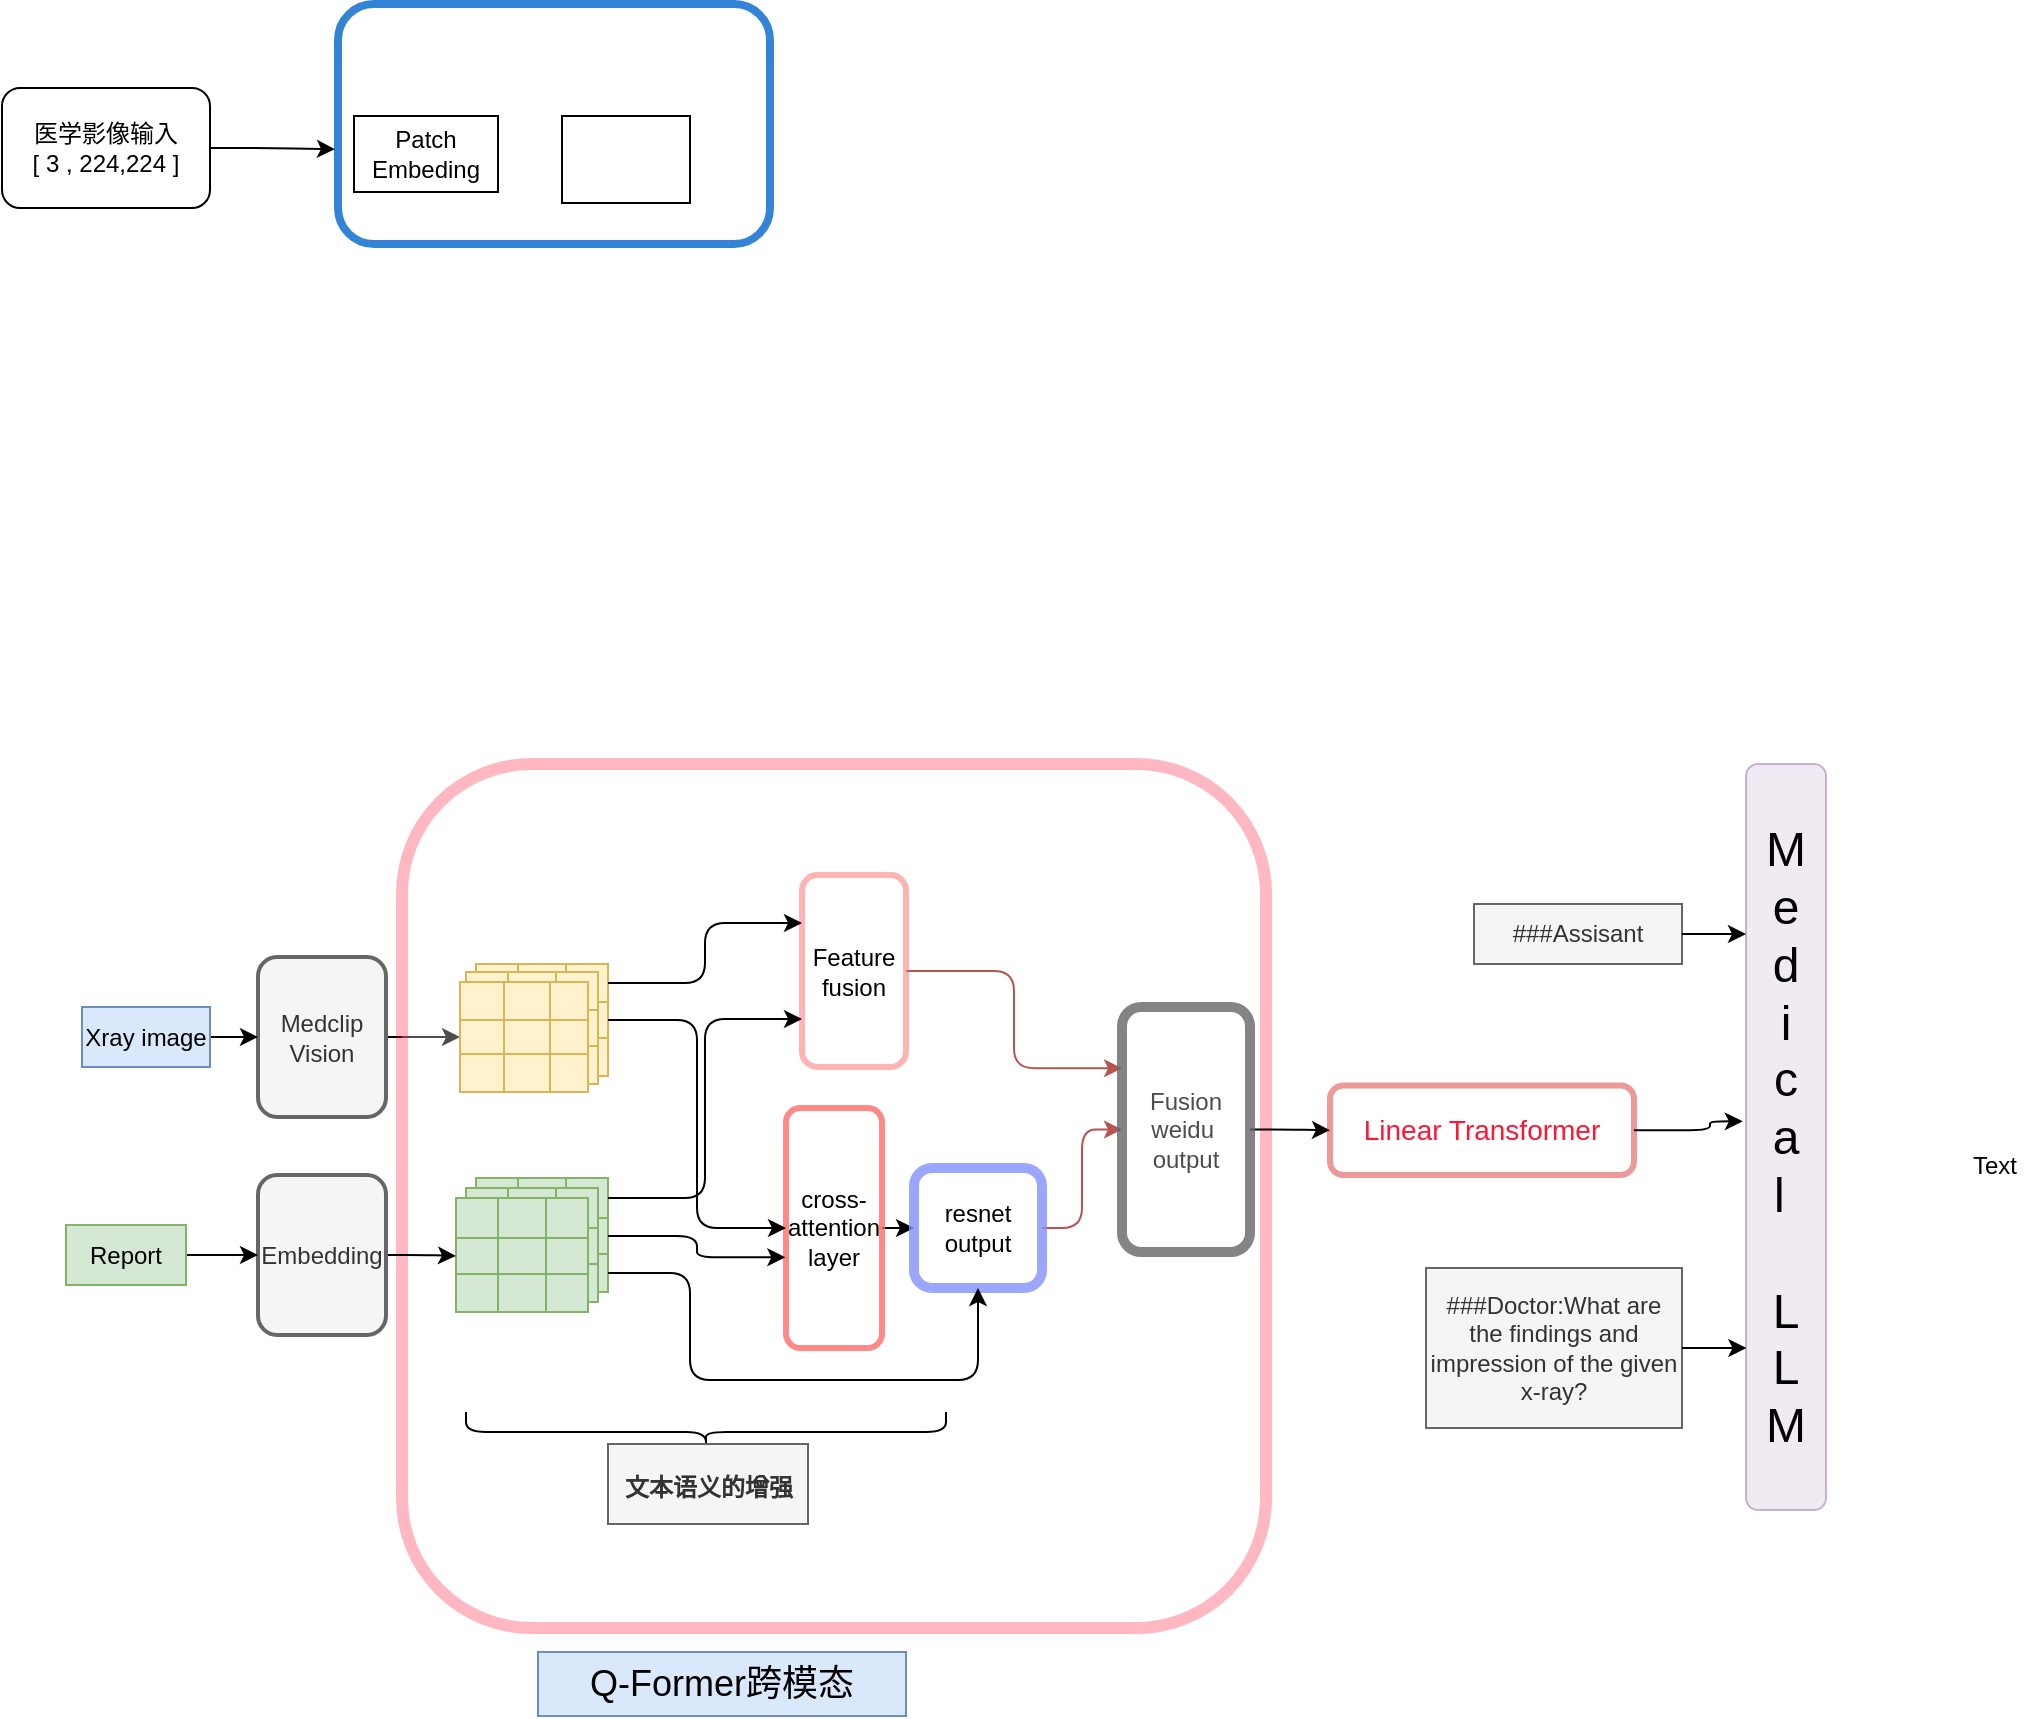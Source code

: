 <mxfile version="26.0.16" pages="2">
  <diagram name="第 1 页" id="Y37LdPhCyo7T8iD-wZ5e">
    <mxGraphModel dx="1097" dy="601" grid="1" gridSize="8" guides="1" tooltips="1" connect="1" arrows="1" fold="1" page="1" pageScale="1" pageWidth="1200" pageHeight="1600" math="0" shadow="0">
      <root>
        <mxCell id="0" />
        <mxCell id="1" parent="0" />
        <mxCell id="bUdsgOPG9_bQYt_S6U7G-9" value="" style="rounded=1;whiteSpace=wrap;html=1;opacity=80;strokeWidth=4;strokeColor=#0066CC;" vertex="1" parent="1">
          <mxGeometry x="168" y="248" width="216" height="120" as="geometry" />
        </mxCell>
        <mxCell id="bUdsgOPG9_bQYt_S6U7G-1" value="Patch Embeding" style="rounded=0;whiteSpace=wrap;html=1;labelBackgroundColor=none;" vertex="1" parent="1">
          <mxGeometry x="176" y="304" width="72" height="38" as="geometry" />
        </mxCell>
        <mxCell id="bUdsgOPG9_bQYt_S6U7G-10" value="医学影像输入&lt;div&gt;[ 3 , 224,224 ]&lt;/div&gt;" style="rounded=1;whiteSpace=wrap;html=1;" vertex="1" parent="1">
          <mxGeometry y="290" width="104" height="60" as="geometry" />
        </mxCell>
        <mxCell id="bUdsgOPG9_bQYt_S6U7G-11" style="edgeStyle=orthogonalEdgeStyle;orthogonalLoop=1;jettySize=auto;html=1;entryX=-0.007;entryY=0.605;entryDx=0;entryDy=0;entryPerimeter=0;" edge="1" parent="1" source="bUdsgOPG9_bQYt_S6U7G-10" target="bUdsgOPG9_bQYt_S6U7G-9">
          <mxGeometry relative="1" as="geometry" />
        </mxCell>
        <mxCell id="Uqj9MseJblNBVu8EgiHg-123" style="edgeStyle=orthogonalEdgeStyle;orthogonalLoop=1;jettySize=auto;html=1;exitX=1;exitY=0.5;exitDx=0;exitDy=0;" edge="1" parent="1" source="mGfkKU6VtConRxVcMwwn-1" target="Uqj9MseJblNBVu8EgiHg-57">
          <mxGeometry relative="1" as="geometry" />
        </mxCell>
        <mxCell id="mGfkKU6VtConRxVcMwwn-1" value="Medclip&lt;div&gt;Vision&lt;/div&gt;" style="rounded=1;whiteSpace=wrap;html=1;strokeWidth=2;fillColor=#f5f5f5;fontColor=#333333;strokeColor=#666666;" vertex="1" parent="1">
          <mxGeometry x="128" y="724.5" width="64" height="80" as="geometry" />
        </mxCell>
        <mxCell id="bUdsgOPG9_bQYt_S6U7G-13" value="" style="rounded=0;whiteSpace=wrap;html=1;" vertex="1" parent="1">
          <mxGeometry x="280" y="304" width="64" height="43.5" as="geometry" />
        </mxCell>
        <mxCell id="Uqj9MseJblNBVu8EgiHg-3" value="" style="edgeStyle=orthogonalEdgeStyle;orthogonalLoop=1;jettySize=auto;html=1;" edge="1" parent="1" source="Uqj9MseJblNBVu8EgiHg-1" target="mGfkKU6VtConRxVcMwwn-1">
          <mxGeometry relative="1" as="geometry" />
        </mxCell>
        <mxCell id="Uqj9MseJblNBVu8EgiHg-1" value="Xray image" style="text;html=1;align=center;verticalAlign=middle;whiteSpace=wrap;rounded=0;strokeWidth=1;fillColor=#dae8fc;strokeColor=#6c8ebf;" vertex="1" parent="1">
          <mxGeometry x="40" y="749.5" width="64" height="30" as="geometry" />
        </mxCell>
        <mxCell id="Uqj9MseJblNBVu8EgiHg-122" value="" style="whiteSpace=wrap;html=1;aspect=fixed;opacity=30;strokeWidth=6;rounded=1;strokeColor=#FF1635;" vertex="1" parent="1">
          <mxGeometry x="200" y="628" width="432" height="432" as="geometry" />
        </mxCell>
        <mxCell id="Uqj9MseJblNBVu8EgiHg-5" value="" style="shape=table;startSize=0;container=1;collapsible=0;childLayout=tableLayout;fontSize=16;fillColor=#fff2cc;strokeColor=#d6b656;movable=1;resizable=1;rotatable=1;deletable=1;editable=1;locked=0;connectable=1;" vertex="1" parent="1">
          <mxGeometry x="237" y="728" width="66" height="56" as="geometry" />
        </mxCell>
        <mxCell id="Uqj9MseJblNBVu8EgiHg-6" value="" style="shape=tableRow;horizontal=0;startSize=0;swimlaneHead=0;swimlaneBody=0;strokeColor=inherit;top=0;left=0;bottom=0;right=0;collapsible=0;dropTarget=0;fillColor=none;points=[[0,0.5],[1,0.5]];portConstraint=eastwest;fontSize=16;" vertex="1" parent="Uqj9MseJblNBVu8EgiHg-5">
          <mxGeometry width="66" height="19" as="geometry" />
        </mxCell>
        <mxCell id="Uqj9MseJblNBVu8EgiHg-7" value="" style="shape=partialRectangle;html=1;whiteSpace=wrap;connectable=0;strokeColor=inherit;overflow=hidden;fillColor=none;top=0;left=0;bottom=0;right=0;pointerEvents=1;fontSize=16;" vertex="1" parent="Uqj9MseJblNBVu8EgiHg-6">
          <mxGeometry width="21" height="19" as="geometry">
            <mxRectangle width="21" height="19" as="alternateBounds" />
          </mxGeometry>
        </mxCell>
        <mxCell id="Uqj9MseJblNBVu8EgiHg-8" value="" style="shape=partialRectangle;html=1;whiteSpace=wrap;connectable=0;strokeColor=inherit;overflow=hidden;fillColor=none;top=0;left=0;bottom=0;right=0;pointerEvents=1;fontSize=16;" vertex="1" parent="Uqj9MseJblNBVu8EgiHg-6">
          <mxGeometry x="21" width="24" height="19" as="geometry">
            <mxRectangle width="24" height="19" as="alternateBounds" />
          </mxGeometry>
        </mxCell>
        <mxCell id="Uqj9MseJblNBVu8EgiHg-9" value="" style="shape=partialRectangle;html=1;whiteSpace=wrap;connectable=0;strokeColor=inherit;overflow=hidden;fillColor=none;top=0;left=0;bottom=0;right=0;pointerEvents=1;fontSize=16;" vertex="1" parent="Uqj9MseJblNBVu8EgiHg-6">
          <mxGeometry x="45" width="21" height="19" as="geometry">
            <mxRectangle width="21" height="19" as="alternateBounds" />
          </mxGeometry>
        </mxCell>
        <mxCell id="Uqj9MseJblNBVu8EgiHg-10" value="" style="shape=tableRow;horizontal=0;startSize=0;swimlaneHead=0;swimlaneBody=0;strokeColor=inherit;top=0;left=0;bottom=0;right=0;collapsible=0;dropTarget=0;fillColor=none;points=[[0,0.5],[1,0.5]];portConstraint=eastwest;fontSize=16;" vertex="1" parent="Uqj9MseJblNBVu8EgiHg-5">
          <mxGeometry y="19" width="66" height="18" as="geometry" />
        </mxCell>
        <mxCell id="Uqj9MseJblNBVu8EgiHg-11" value="" style="shape=partialRectangle;html=1;whiteSpace=wrap;connectable=0;strokeColor=inherit;overflow=hidden;fillColor=none;top=0;left=0;bottom=0;right=0;pointerEvents=1;fontSize=16;" vertex="1" parent="Uqj9MseJblNBVu8EgiHg-10">
          <mxGeometry width="21" height="18" as="geometry">
            <mxRectangle width="21" height="18" as="alternateBounds" />
          </mxGeometry>
        </mxCell>
        <mxCell id="Uqj9MseJblNBVu8EgiHg-12" value="" style="shape=partialRectangle;html=1;whiteSpace=wrap;connectable=0;strokeColor=inherit;overflow=hidden;fillColor=none;top=0;left=0;bottom=0;right=0;pointerEvents=1;fontSize=16;" vertex="1" parent="Uqj9MseJblNBVu8EgiHg-10">
          <mxGeometry x="21" width="24" height="18" as="geometry">
            <mxRectangle width="24" height="18" as="alternateBounds" />
          </mxGeometry>
        </mxCell>
        <mxCell id="Uqj9MseJblNBVu8EgiHg-13" value="" style="shape=partialRectangle;html=1;whiteSpace=wrap;connectable=0;strokeColor=inherit;overflow=hidden;fillColor=none;top=0;left=0;bottom=0;right=0;pointerEvents=1;fontSize=16;" vertex="1" parent="Uqj9MseJblNBVu8EgiHg-10">
          <mxGeometry x="45" width="21" height="18" as="geometry">
            <mxRectangle width="21" height="18" as="alternateBounds" />
          </mxGeometry>
        </mxCell>
        <mxCell id="Uqj9MseJblNBVu8EgiHg-14" value="" style="shape=tableRow;horizontal=0;startSize=0;swimlaneHead=0;swimlaneBody=0;strokeColor=inherit;top=0;left=0;bottom=0;right=0;collapsible=0;dropTarget=0;fillColor=none;points=[[0,0.5],[1,0.5]];portConstraint=eastwest;fontSize=16;" vertex="1" parent="Uqj9MseJblNBVu8EgiHg-5">
          <mxGeometry y="37" width="66" height="19" as="geometry" />
        </mxCell>
        <mxCell id="Uqj9MseJblNBVu8EgiHg-15" value="" style="shape=partialRectangle;html=1;whiteSpace=wrap;connectable=0;strokeColor=inherit;overflow=hidden;fillColor=none;top=0;left=0;bottom=0;right=0;pointerEvents=1;fontSize=16;" vertex="1" parent="Uqj9MseJblNBVu8EgiHg-14">
          <mxGeometry width="21" height="19" as="geometry">
            <mxRectangle width="21" height="19" as="alternateBounds" />
          </mxGeometry>
        </mxCell>
        <mxCell id="Uqj9MseJblNBVu8EgiHg-16" value="" style="shape=partialRectangle;html=1;whiteSpace=wrap;connectable=0;strokeColor=inherit;overflow=hidden;fillColor=none;top=0;left=0;bottom=0;right=0;pointerEvents=1;fontSize=16;" vertex="1" parent="Uqj9MseJblNBVu8EgiHg-14">
          <mxGeometry x="21" width="24" height="19" as="geometry">
            <mxRectangle width="24" height="19" as="alternateBounds" />
          </mxGeometry>
        </mxCell>
        <mxCell id="Uqj9MseJblNBVu8EgiHg-17" value="" style="shape=partialRectangle;html=1;whiteSpace=wrap;connectable=0;strokeColor=inherit;overflow=hidden;fillColor=none;top=0;left=0;bottom=0;right=0;pointerEvents=1;fontSize=16;" vertex="1" parent="Uqj9MseJblNBVu8EgiHg-14">
          <mxGeometry x="45" width="21" height="19" as="geometry">
            <mxRectangle width="21" height="19" as="alternateBounds" />
          </mxGeometry>
        </mxCell>
        <mxCell id="Uqj9MseJblNBVu8EgiHg-44" value="" style="shape=table;startSize=0;container=1;collapsible=0;childLayout=tableLayout;fontSize=16;fillColor=#fff2cc;strokeColor=#d6b656;movable=0;resizable=0;rotatable=0;deletable=0;editable=0;locked=1;connectable=0;" vertex="1" parent="1">
          <mxGeometry x="232" y="732" width="66" height="56" as="geometry" />
        </mxCell>
        <mxCell id="Uqj9MseJblNBVu8EgiHg-45" value="" style="shape=tableRow;horizontal=0;startSize=0;swimlaneHead=0;swimlaneBody=0;strokeColor=inherit;top=0;left=0;bottom=0;right=0;collapsible=0;dropTarget=0;fillColor=none;points=[[0,0.5],[1,0.5]];portConstraint=eastwest;fontSize=16;" vertex="1" parent="Uqj9MseJblNBVu8EgiHg-44">
          <mxGeometry width="66" height="19" as="geometry" />
        </mxCell>
        <mxCell id="Uqj9MseJblNBVu8EgiHg-46" value="" style="shape=partialRectangle;html=1;whiteSpace=wrap;connectable=0;strokeColor=inherit;overflow=hidden;fillColor=none;top=0;left=0;bottom=0;right=0;pointerEvents=1;fontSize=16;" vertex="1" parent="Uqj9MseJblNBVu8EgiHg-45">
          <mxGeometry width="21" height="19" as="geometry">
            <mxRectangle width="21" height="19" as="alternateBounds" />
          </mxGeometry>
        </mxCell>
        <mxCell id="Uqj9MseJblNBVu8EgiHg-47" value="" style="shape=partialRectangle;html=1;whiteSpace=wrap;connectable=0;strokeColor=inherit;overflow=hidden;fillColor=none;top=0;left=0;bottom=0;right=0;pointerEvents=1;fontSize=16;" vertex="1" parent="Uqj9MseJblNBVu8EgiHg-45">
          <mxGeometry x="21" width="24" height="19" as="geometry">
            <mxRectangle width="24" height="19" as="alternateBounds" />
          </mxGeometry>
        </mxCell>
        <mxCell id="Uqj9MseJblNBVu8EgiHg-48" value="" style="shape=partialRectangle;html=1;whiteSpace=wrap;connectable=0;strokeColor=inherit;overflow=hidden;fillColor=none;top=0;left=0;bottom=0;right=0;pointerEvents=1;fontSize=16;" vertex="1" parent="Uqj9MseJblNBVu8EgiHg-45">
          <mxGeometry x="45" width="21" height="19" as="geometry">
            <mxRectangle width="21" height="19" as="alternateBounds" />
          </mxGeometry>
        </mxCell>
        <mxCell id="Uqj9MseJblNBVu8EgiHg-49" value="" style="shape=tableRow;horizontal=0;startSize=0;swimlaneHead=0;swimlaneBody=0;strokeColor=inherit;top=0;left=0;bottom=0;right=0;collapsible=0;dropTarget=0;fillColor=none;points=[[0,0.5],[1,0.5]];portConstraint=eastwest;fontSize=16;" vertex="1" parent="Uqj9MseJblNBVu8EgiHg-44">
          <mxGeometry y="19" width="66" height="18" as="geometry" />
        </mxCell>
        <mxCell id="Uqj9MseJblNBVu8EgiHg-50" value="" style="shape=partialRectangle;html=1;whiteSpace=wrap;connectable=0;strokeColor=inherit;overflow=hidden;fillColor=none;top=0;left=0;bottom=0;right=0;pointerEvents=1;fontSize=16;" vertex="1" parent="Uqj9MseJblNBVu8EgiHg-49">
          <mxGeometry width="21" height="18" as="geometry">
            <mxRectangle width="21" height="18" as="alternateBounds" />
          </mxGeometry>
        </mxCell>
        <mxCell id="Uqj9MseJblNBVu8EgiHg-51" value="" style="shape=partialRectangle;html=1;whiteSpace=wrap;connectable=0;strokeColor=inherit;overflow=hidden;fillColor=none;top=0;left=0;bottom=0;right=0;pointerEvents=1;fontSize=16;" vertex="1" parent="Uqj9MseJblNBVu8EgiHg-49">
          <mxGeometry x="21" width="24" height="18" as="geometry">
            <mxRectangle width="24" height="18" as="alternateBounds" />
          </mxGeometry>
        </mxCell>
        <mxCell id="Uqj9MseJblNBVu8EgiHg-52" value="" style="shape=partialRectangle;html=1;whiteSpace=wrap;connectable=0;strokeColor=inherit;overflow=hidden;fillColor=none;top=0;left=0;bottom=0;right=0;pointerEvents=1;fontSize=16;" vertex="1" parent="Uqj9MseJblNBVu8EgiHg-49">
          <mxGeometry x="45" width="21" height="18" as="geometry">
            <mxRectangle width="21" height="18" as="alternateBounds" />
          </mxGeometry>
        </mxCell>
        <mxCell id="Uqj9MseJblNBVu8EgiHg-53" value="" style="shape=tableRow;horizontal=0;startSize=0;swimlaneHead=0;swimlaneBody=0;strokeColor=inherit;top=0;left=0;bottom=0;right=0;collapsible=0;dropTarget=0;fillColor=none;points=[[0,0.5],[1,0.5]];portConstraint=eastwest;fontSize=16;" vertex="1" parent="Uqj9MseJblNBVu8EgiHg-44">
          <mxGeometry y="37" width="66" height="19" as="geometry" />
        </mxCell>
        <mxCell id="Uqj9MseJblNBVu8EgiHg-54" value="" style="shape=partialRectangle;html=1;whiteSpace=wrap;connectable=0;strokeColor=inherit;overflow=hidden;fillColor=none;top=0;left=0;bottom=0;right=0;pointerEvents=1;fontSize=16;" vertex="1" parent="Uqj9MseJblNBVu8EgiHg-53">
          <mxGeometry width="21" height="19" as="geometry">
            <mxRectangle width="21" height="19" as="alternateBounds" />
          </mxGeometry>
        </mxCell>
        <mxCell id="Uqj9MseJblNBVu8EgiHg-55" value="" style="shape=partialRectangle;html=1;whiteSpace=wrap;connectable=0;strokeColor=inherit;overflow=hidden;fillColor=none;top=0;left=0;bottom=0;right=0;pointerEvents=1;fontSize=16;" vertex="1" parent="Uqj9MseJblNBVu8EgiHg-53">
          <mxGeometry x="21" width="24" height="19" as="geometry">
            <mxRectangle width="24" height="19" as="alternateBounds" />
          </mxGeometry>
        </mxCell>
        <mxCell id="Uqj9MseJblNBVu8EgiHg-56" value="" style="shape=partialRectangle;html=1;whiteSpace=wrap;connectable=0;strokeColor=inherit;overflow=hidden;fillColor=none;top=0;left=0;bottom=0;right=0;pointerEvents=1;fontSize=16;" vertex="1" parent="Uqj9MseJblNBVu8EgiHg-53">
          <mxGeometry x="45" width="21" height="19" as="geometry">
            <mxRectangle width="21" height="19" as="alternateBounds" />
          </mxGeometry>
        </mxCell>
        <mxCell id="Uqj9MseJblNBVu8EgiHg-83" value="" style="shape=table;startSize=0;container=1;collapsible=0;childLayout=tableLayout;fontSize=16;fillColor=#d5e8d4;strokeColor=#82b366;movable=1;resizable=1;rotatable=1;deletable=1;editable=1;locked=0;connectable=1;" vertex="1" parent="1">
          <mxGeometry x="237" y="835" width="66" height="57" as="geometry" />
        </mxCell>
        <mxCell id="Uqj9MseJblNBVu8EgiHg-84" value="" style="shape=tableRow;horizontal=0;startSize=0;swimlaneHead=0;swimlaneBody=0;strokeColor=inherit;top=0;left=0;bottom=0;right=0;collapsible=0;dropTarget=0;fillColor=none;points=[[0,0.5],[1,0.5]];portConstraint=eastwest;fontSize=16;" vertex="1" parent="Uqj9MseJblNBVu8EgiHg-83">
          <mxGeometry width="66" height="20" as="geometry" />
        </mxCell>
        <mxCell id="Uqj9MseJblNBVu8EgiHg-85" value="" style="shape=partialRectangle;html=1;whiteSpace=wrap;connectable=0;strokeColor=inherit;overflow=hidden;fillColor=none;top=0;left=0;bottom=0;right=0;pointerEvents=1;fontSize=16;" vertex="1" parent="Uqj9MseJblNBVu8EgiHg-84">
          <mxGeometry width="21" height="20" as="geometry">
            <mxRectangle width="21" height="20" as="alternateBounds" />
          </mxGeometry>
        </mxCell>
        <mxCell id="Uqj9MseJblNBVu8EgiHg-86" value="" style="shape=partialRectangle;html=1;whiteSpace=wrap;connectable=0;strokeColor=inherit;overflow=hidden;fillColor=none;top=0;left=0;bottom=0;right=0;pointerEvents=1;fontSize=16;" vertex="1" parent="Uqj9MseJblNBVu8EgiHg-84">
          <mxGeometry x="21" width="24" height="20" as="geometry">
            <mxRectangle width="24" height="20" as="alternateBounds" />
          </mxGeometry>
        </mxCell>
        <mxCell id="Uqj9MseJblNBVu8EgiHg-87" value="" style="shape=partialRectangle;html=1;whiteSpace=wrap;connectable=0;strokeColor=inherit;overflow=hidden;fillColor=none;top=0;left=0;bottom=0;right=0;pointerEvents=1;fontSize=16;" vertex="1" parent="Uqj9MseJblNBVu8EgiHg-84">
          <mxGeometry x="45" width="21" height="20" as="geometry">
            <mxRectangle width="21" height="20" as="alternateBounds" />
          </mxGeometry>
        </mxCell>
        <mxCell id="Uqj9MseJblNBVu8EgiHg-88" value="" style="shape=tableRow;horizontal=0;startSize=0;swimlaneHead=0;swimlaneBody=0;strokeColor=inherit;top=0;left=0;bottom=0;right=0;collapsible=0;dropTarget=0;fillColor=none;points=[[0,0.5],[1,0.5]];portConstraint=eastwest;fontSize=16;" vertex="1" parent="Uqj9MseJblNBVu8EgiHg-83">
          <mxGeometry y="20" width="66" height="18" as="geometry" />
        </mxCell>
        <mxCell id="Uqj9MseJblNBVu8EgiHg-89" value="" style="shape=partialRectangle;html=1;whiteSpace=wrap;connectable=0;strokeColor=inherit;overflow=hidden;fillColor=none;top=0;left=0;bottom=0;right=0;pointerEvents=1;fontSize=16;" vertex="1" parent="Uqj9MseJblNBVu8EgiHg-88">
          <mxGeometry width="21" height="18" as="geometry">
            <mxRectangle width="21" height="18" as="alternateBounds" />
          </mxGeometry>
        </mxCell>
        <mxCell id="Uqj9MseJblNBVu8EgiHg-90" value="" style="shape=partialRectangle;html=1;whiteSpace=wrap;connectable=0;strokeColor=inherit;overflow=hidden;fillColor=none;top=0;left=0;bottom=0;right=0;pointerEvents=1;fontSize=16;" vertex="1" parent="Uqj9MseJblNBVu8EgiHg-88">
          <mxGeometry x="21" width="24" height="18" as="geometry">
            <mxRectangle width="24" height="18" as="alternateBounds" />
          </mxGeometry>
        </mxCell>
        <mxCell id="Uqj9MseJblNBVu8EgiHg-91" value="" style="shape=partialRectangle;html=1;whiteSpace=wrap;connectable=0;strokeColor=inherit;overflow=hidden;fillColor=none;top=0;left=0;bottom=0;right=0;pointerEvents=1;fontSize=16;" vertex="1" parent="Uqj9MseJblNBVu8EgiHg-88">
          <mxGeometry x="45" width="21" height="18" as="geometry">
            <mxRectangle width="21" height="18" as="alternateBounds" />
          </mxGeometry>
        </mxCell>
        <mxCell id="Uqj9MseJblNBVu8EgiHg-92" value="" style="shape=tableRow;horizontal=0;startSize=0;swimlaneHead=0;swimlaneBody=0;strokeColor=inherit;top=0;left=0;bottom=0;right=0;collapsible=0;dropTarget=0;fillColor=none;points=[[0,0.5],[1,0.5]];portConstraint=eastwest;fontSize=16;" vertex="1" parent="Uqj9MseJblNBVu8EgiHg-83">
          <mxGeometry y="38" width="66" height="19" as="geometry" />
        </mxCell>
        <mxCell id="Uqj9MseJblNBVu8EgiHg-93" value="" style="shape=partialRectangle;html=1;whiteSpace=wrap;connectable=0;strokeColor=inherit;overflow=hidden;fillColor=none;top=0;left=0;bottom=0;right=0;pointerEvents=1;fontSize=16;" vertex="1" parent="Uqj9MseJblNBVu8EgiHg-92">
          <mxGeometry width="21" height="19" as="geometry">
            <mxRectangle width="21" height="19" as="alternateBounds" />
          </mxGeometry>
        </mxCell>
        <mxCell id="Uqj9MseJblNBVu8EgiHg-94" value="" style="shape=partialRectangle;html=1;whiteSpace=wrap;connectable=0;strokeColor=inherit;overflow=hidden;fillColor=none;top=0;left=0;bottom=0;right=0;pointerEvents=1;fontSize=16;" vertex="1" parent="Uqj9MseJblNBVu8EgiHg-92">
          <mxGeometry x="21" width="24" height="19" as="geometry">
            <mxRectangle width="24" height="19" as="alternateBounds" />
          </mxGeometry>
        </mxCell>
        <mxCell id="Uqj9MseJblNBVu8EgiHg-95" value="" style="shape=partialRectangle;html=1;whiteSpace=wrap;connectable=0;strokeColor=inherit;overflow=hidden;fillColor=none;top=0;left=0;bottom=0;right=0;pointerEvents=1;fontSize=16;" vertex="1" parent="Uqj9MseJblNBVu8EgiHg-92">
          <mxGeometry x="45" width="21" height="19" as="geometry">
            <mxRectangle width="21" height="19" as="alternateBounds" />
          </mxGeometry>
        </mxCell>
        <mxCell id="Uqj9MseJblNBVu8EgiHg-57" value="" style="shape=table;startSize=0;container=1;collapsible=0;childLayout=tableLayout;fontSize=16;fillColor=#fff2cc;strokeColor=#d6b656;" vertex="1" parent="1">
          <mxGeometry x="229" y="737" width="64" height="55" as="geometry" />
        </mxCell>
        <mxCell id="Uqj9MseJblNBVu8EgiHg-58" value="" style="shape=tableRow;horizontal=0;startSize=0;swimlaneHead=0;swimlaneBody=0;strokeColor=inherit;top=0;left=0;bottom=0;right=0;collapsible=0;dropTarget=0;fillColor=none;points=[[0,0.5],[1,0.5]];portConstraint=eastwest;fontSize=16;" vertex="1" parent="Uqj9MseJblNBVu8EgiHg-57">
          <mxGeometry width="64" height="19" as="geometry" />
        </mxCell>
        <mxCell id="Uqj9MseJblNBVu8EgiHg-59" value="" style="shape=partialRectangle;html=1;whiteSpace=wrap;connectable=0;strokeColor=inherit;overflow=hidden;fillColor=none;top=0;left=0;bottom=0;right=0;pointerEvents=1;fontSize=16;" vertex="1" parent="Uqj9MseJblNBVu8EgiHg-58">
          <mxGeometry width="22" height="19" as="geometry">
            <mxRectangle width="22" height="19" as="alternateBounds" />
          </mxGeometry>
        </mxCell>
        <mxCell id="Uqj9MseJblNBVu8EgiHg-60" value="" style="shape=partialRectangle;html=1;whiteSpace=wrap;connectable=0;strokeColor=inherit;overflow=hidden;fillColor=none;top=0;left=0;bottom=0;right=0;pointerEvents=1;fontSize=16;" vertex="1" parent="Uqj9MseJblNBVu8EgiHg-58">
          <mxGeometry x="22" width="23" height="19" as="geometry">
            <mxRectangle width="23" height="19" as="alternateBounds" />
          </mxGeometry>
        </mxCell>
        <mxCell id="Uqj9MseJblNBVu8EgiHg-61" value="" style="shape=partialRectangle;html=1;whiteSpace=wrap;connectable=0;strokeColor=inherit;overflow=hidden;fillColor=none;top=0;left=0;bottom=0;right=0;pointerEvents=1;fontSize=16;" vertex="1" parent="Uqj9MseJblNBVu8EgiHg-58">
          <mxGeometry x="45" width="19" height="19" as="geometry">
            <mxRectangle width="19" height="19" as="alternateBounds" />
          </mxGeometry>
        </mxCell>
        <mxCell id="Uqj9MseJblNBVu8EgiHg-62" value="" style="shape=tableRow;horizontal=0;startSize=0;swimlaneHead=0;swimlaneBody=0;strokeColor=inherit;top=0;left=0;bottom=0;right=0;collapsible=0;dropTarget=0;fillColor=none;points=[[0,0.5],[1,0.5]];portConstraint=eastwest;fontSize=16;" vertex="1" parent="Uqj9MseJblNBVu8EgiHg-57">
          <mxGeometry y="19" width="64" height="17" as="geometry" />
        </mxCell>
        <mxCell id="Uqj9MseJblNBVu8EgiHg-63" value="" style="shape=partialRectangle;html=1;whiteSpace=wrap;connectable=0;strokeColor=inherit;overflow=hidden;fillColor=none;top=0;left=0;bottom=0;right=0;pointerEvents=1;fontSize=16;" vertex="1" parent="Uqj9MseJblNBVu8EgiHg-62">
          <mxGeometry width="22" height="17" as="geometry">
            <mxRectangle width="22" height="17" as="alternateBounds" />
          </mxGeometry>
        </mxCell>
        <mxCell id="Uqj9MseJblNBVu8EgiHg-64" value="" style="shape=partialRectangle;html=1;whiteSpace=wrap;connectable=0;strokeColor=inherit;overflow=hidden;fillColor=none;top=0;left=0;bottom=0;right=0;pointerEvents=1;fontSize=16;" vertex="1" parent="Uqj9MseJblNBVu8EgiHg-62">
          <mxGeometry x="22" width="23" height="17" as="geometry">
            <mxRectangle width="23" height="17" as="alternateBounds" />
          </mxGeometry>
        </mxCell>
        <mxCell id="Uqj9MseJblNBVu8EgiHg-65" value="" style="shape=partialRectangle;html=1;whiteSpace=wrap;connectable=0;strokeColor=inherit;overflow=hidden;fillColor=none;top=0;left=0;bottom=0;right=0;pointerEvents=1;fontSize=16;" vertex="1" parent="Uqj9MseJblNBVu8EgiHg-62">
          <mxGeometry x="45" width="19" height="17" as="geometry">
            <mxRectangle width="19" height="17" as="alternateBounds" />
          </mxGeometry>
        </mxCell>
        <mxCell id="Uqj9MseJblNBVu8EgiHg-66" value="" style="shape=tableRow;horizontal=0;startSize=0;swimlaneHead=0;swimlaneBody=0;strokeColor=inherit;top=0;left=0;bottom=0;right=0;collapsible=0;dropTarget=0;fillColor=none;points=[[0,0.5],[1,0.5]];portConstraint=eastwest;fontSize=16;" vertex="1" parent="Uqj9MseJblNBVu8EgiHg-57">
          <mxGeometry y="36" width="64" height="19" as="geometry" />
        </mxCell>
        <mxCell id="Uqj9MseJblNBVu8EgiHg-67" value="" style="shape=partialRectangle;html=1;whiteSpace=wrap;connectable=0;strokeColor=inherit;overflow=hidden;fillColor=none;top=0;left=0;bottom=0;right=0;pointerEvents=1;fontSize=16;" vertex="1" parent="Uqj9MseJblNBVu8EgiHg-66">
          <mxGeometry width="22" height="19" as="geometry">
            <mxRectangle width="22" height="19" as="alternateBounds" />
          </mxGeometry>
        </mxCell>
        <mxCell id="Uqj9MseJblNBVu8EgiHg-68" value="" style="shape=partialRectangle;html=1;whiteSpace=wrap;connectable=0;strokeColor=inherit;overflow=hidden;fillColor=none;top=0;left=0;bottom=0;right=0;pointerEvents=1;fontSize=16;" vertex="1" parent="Uqj9MseJblNBVu8EgiHg-66">
          <mxGeometry x="22" width="23" height="19" as="geometry">
            <mxRectangle width="23" height="19" as="alternateBounds" />
          </mxGeometry>
        </mxCell>
        <mxCell id="Uqj9MseJblNBVu8EgiHg-69" value="" style="shape=partialRectangle;html=1;whiteSpace=wrap;connectable=0;strokeColor=inherit;overflow=hidden;fillColor=none;top=0;left=0;bottom=0;right=0;pointerEvents=1;fontSize=16;" vertex="1" parent="Uqj9MseJblNBVu8EgiHg-66">
          <mxGeometry x="45" width="19" height="19" as="geometry">
            <mxRectangle width="19" height="19" as="alternateBounds" />
          </mxGeometry>
        </mxCell>
        <mxCell id="Uqj9MseJblNBVu8EgiHg-109" value="" style="shape=table;startSize=0;container=1;collapsible=0;childLayout=tableLayout;fontSize=16;fillColor=#d5e8d4;strokeColor=#82b366;movable=0;resizable=0;rotatable=0;deletable=0;editable=0;locked=1;connectable=0;" vertex="1" parent="1">
          <mxGeometry x="232" y="840" width="66" height="57" as="geometry" />
        </mxCell>
        <mxCell id="Uqj9MseJblNBVu8EgiHg-110" value="" style="shape=tableRow;horizontal=0;startSize=0;swimlaneHead=0;swimlaneBody=0;strokeColor=inherit;top=0;left=0;bottom=0;right=0;collapsible=0;dropTarget=0;fillColor=none;points=[[0,0.5],[1,0.5]];portConstraint=eastwest;fontSize=16;" vertex="1" parent="Uqj9MseJblNBVu8EgiHg-109">
          <mxGeometry width="66" height="20" as="geometry" />
        </mxCell>
        <mxCell id="Uqj9MseJblNBVu8EgiHg-111" value="" style="shape=partialRectangle;html=1;whiteSpace=wrap;connectable=0;strokeColor=inherit;overflow=hidden;fillColor=none;top=0;left=0;bottom=0;right=0;pointerEvents=1;fontSize=16;" vertex="1" parent="Uqj9MseJblNBVu8EgiHg-110">
          <mxGeometry width="21" height="20" as="geometry">
            <mxRectangle width="21" height="20" as="alternateBounds" />
          </mxGeometry>
        </mxCell>
        <mxCell id="Uqj9MseJblNBVu8EgiHg-112" value="" style="shape=partialRectangle;html=1;whiteSpace=wrap;connectable=0;strokeColor=inherit;overflow=hidden;fillColor=none;top=0;left=0;bottom=0;right=0;pointerEvents=1;fontSize=16;" vertex="1" parent="Uqj9MseJblNBVu8EgiHg-110">
          <mxGeometry x="21" width="24" height="20" as="geometry">
            <mxRectangle width="24" height="20" as="alternateBounds" />
          </mxGeometry>
        </mxCell>
        <mxCell id="Uqj9MseJblNBVu8EgiHg-113" value="" style="shape=partialRectangle;html=1;whiteSpace=wrap;connectable=0;strokeColor=inherit;overflow=hidden;fillColor=none;top=0;left=0;bottom=0;right=0;pointerEvents=1;fontSize=16;" vertex="1" parent="Uqj9MseJblNBVu8EgiHg-110">
          <mxGeometry x="45" width="21" height="20" as="geometry">
            <mxRectangle width="21" height="20" as="alternateBounds" />
          </mxGeometry>
        </mxCell>
        <mxCell id="Uqj9MseJblNBVu8EgiHg-114" value="" style="shape=tableRow;horizontal=0;startSize=0;swimlaneHead=0;swimlaneBody=0;strokeColor=inherit;top=0;left=0;bottom=0;right=0;collapsible=0;dropTarget=0;fillColor=none;points=[[0,0.5],[1,0.5]];portConstraint=eastwest;fontSize=16;" vertex="1" parent="Uqj9MseJblNBVu8EgiHg-109">
          <mxGeometry y="20" width="66" height="18" as="geometry" />
        </mxCell>
        <mxCell id="Uqj9MseJblNBVu8EgiHg-115" value="" style="shape=partialRectangle;html=1;whiteSpace=wrap;connectable=0;strokeColor=inherit;overflow=hidden;fillColor=none;top=0;left=0;bottom=0;right=0;pointerEvents=1;fontSize=16;" vertex="1" parent="Uqj9MseJblNBVu8EgiHg-114">
          <mxGeometry width="21" height="18" as="geometry">
            <mxRectangle width="21" height="18" as="alternateBounds" />
          </mxGeometry>
        </mxCell>
        <mxCell id="Uqj9MseJblNBVu8EgiHg-116" value="" style="shape=partialRectangle;html=1;whiteSpace=wrap;connectable=0;strokeColor=inherit;overflow=hidden;fillColor=none;top=0;left=0;bottom=0;right=0;pointerEvents=1;fontSize=16;" vertex="1" parent="Uqj9MseJblNBVu8EgiHg-114">
          <mxGeometry x="21" width="24" height="18" as="geometry">
            <mxRectangle width="24" height="18" as="alternateBounds" />
          </mxGeometry>
        </mxCell>
        <mxCell id="Uqj9MseJblNBVu8EgiHg-117" value="" style="shape=partialRectangle;html=1;whiteSpace=wrap;connectable=0;strokeColor=inherit;overflow=hidden;fillColor=none;top=0;left=0;bottom=0;right=0;pointerEvents=1;fontSize=16;" vertex="1" parent="Uqj9MseJblNBVu8EgiHg-114">
          <mxGeometry x="45" width="21" height="18" as="geometry">
            <mxRectangle width="21" height="18" as="alternateBounds" />
          </mxGeometry>
        </mxCell>
        <mxCell id="Uqj9MseJblNBVu8EgiHg-118" value="" style="shape=tableRow;horizontal=0;startSize=0;swimlaneHead=0;swimlaneBody=0;strokeColor=inherit;top=0;left=0;bottom=0;right=0;collapsible=0;dropTarget=0;fillColor=none;points=[[0,0.5],[1,0.5]];portConstraint=eastwest;fontSize=16;" vertex="1" parent="Uqj9MseJblNBVu8EgiHg-109">
          <mxGeometry y="38" width="66" height="19" as="geometry" />
        </mxCell>
        <mxCell id="Uqj9MseJblNBVu8EgiHg-119" value="" style="shape=partialRectangle;html=1;whiteSpace=wrap;connectable=0;strokeColor=inherit;overflow=hidden;fillColor=none;top=0;left=0;bottom=0;right=0;pointerEvents=1;fontSize=16;" vertex="1" parent="Uqj9MseJblNBVu8EgiHg-118">
          <mxGeometry width="21" height="19" as="geometry">
            <mxRectangle width="21" height="19" as="alternateBounds" />
          </mxGeometry>
        </mxCell>
        <mxCell id="Uqj9MseJblNBVu8EgiHg-120" value="" style="shape=partialRectangle;html=1;whiteSpace=wrap;connectable=0;strokeColor=inherit;overflow=hidden;fillColor=none;top=0;left=0;bottom=0;right=0;pointerEvents=1;fontSize=16;" vertex="1" parent="Uqj9MseJblNBVu8EgiHg-118">
          <mxGeometry x="21" width="24" height="19" as="geometry">
            <mxRectangle width="24" height="19" as="alternateBounds" />
          </mxGeometry>
        </mxCell>
        <mxCell id="Uqj9MseJblNBVu8EgiHg-121" value="" style="shape=partialRectangle;html=1;whiteSpace=wrap;connectable=0;strokeColor=inherit;overflow=hidden;fillColor=none;top=0;left=0;bottom=0;right=0;pointerEvents=1;fontSize=16;" vertex="1" parent="Uqj9MseJblNBVu8EgiHg-118">
          <mxGeometry x="45" width="21" height="19" as="geometry">
            <mxRectangle width="21" height="19" as="alternateBounds" />
          </mxGeometry>
        </mxCell>
        <mxCell id="Uqj9MseJblNBVu8EgiHg-96" value="" style="shape=table;startSize=0;container=1;collapsible=0;childLayout=tableLayout;fontSize=16;fillColor=#d5e8d4;strokeColor=#82b366;movable=1;resizable=1;rotatable=1;deletable=1;editable=1;locked=0;connectable=1;" vertex="1" parent="1">
          <mxGeometry x="227" y="845" width="66" height="57" as="geometry" />
        </mxCell>
        <mxCell id="Uqj9MseJblNBVu8EgiHg-97" value="" style="shape=tableRow;horizontal=0;startSize=0;swimlaneHead=0;swimlaneBody=0;strokeColor=inherit;top=0;left=0;bottom=0;right=0;collapsible=0;dropTarget=0;fillColor=none;points=[[0,0.5],[1,0.5]];portConstraint=eastwest;fontSize=16;" vertex="1" parent="Uqj9MseJblNBVu8EgiHg-96">
          <mxGeometry width="66" height="20" as="geometry" />
        </mxCell>
        <mxCell id="Uqj9MseJblNBVu8EgiHg-98" value="" style="shape=partialRectangle;html=1;whiteSpace=wrap;connectable=0;strokeColor=inherit;overflow=hidden;fillColor=none;top=0;left=0;bottom=0;right=0;pointerEvents=1;fontSize=16;" vertex="1" parent="Uqj9MseJblNBVu8EgiHg-97">
          <mxGeometry width="21" height="20" as="geometry">
            <mxRectangle width="21" height="20" as="alternateBounds" />
          </mxGeometry>
        </mxCell>
        <mxCell id="Uqj9MseJblNBVu8EgiHg-99" value="" style="shape=partialRectangle;html=1;whiteSpace=wrap;connectable=0;strokeColor=inherit;overflow=hidden;fillColor=none;top=0;left=0;bottom=0;right=0;pointerEvents=1;fontSize=16;" vertex="1" parent="Uqj9MseJblNBVu8EgiHg-97">
          <mxGeometry x="21" width="24" height="20" as="geometry">
            <mxRectangle width="24" height="20" as="alternateBounds" />
          </mxGeometry>
        </mxCell>
        <mxCell id="Uqj9MseJblNBVu8EgiHg-100" value="" style="shape=partialRectangle;html=1;whiteSpace=wrap;connectable=0;strokeColor=inherit;overflow=hidden;fillColor=none;top=0;left=0;bottom=0;right=0;pointerEvents=1;fontSize=16;" vertex="1" parent="Uqj9MseJblNBVu8EgiHg-97">
          <mxGeometry x="45" width="21" height="20" as="geometry">
            <mxRectangle width="21" height="20" as="alternateBounds" />
          </mxGeometry>
        </mxCell>
        <mxCell id="Uqj9MseJblNBVu8EgiHg-101" value="" style="shape=tableRow;horizontal=0;startSize=0;swimlaneHead=0;swimlaneBody=0;strokeColor=inherit;top=0;left=0;bottom=0;right=0;collapsible=0;dropTarget=0;fillColor=none;points=[[0,0.5],[1,0.5]];portConstraint=eastwest;fontSize=16;" vertex="1" parent="Uqj9MseJblNBVu8EgiHg-96">
          <mxGeometry y="20" width="66" height="18" as="geometry" />
        </mxCell>
        <mxCell id="Uqj9MseJblNBVu8EgiHg-102" value="" style="shape=partialRectangle;html=1;whiteSpace=wrap;connectable=0;strokeColor=inherit;overflow=hidden;fillColor=none;top=0;left=0;bottom=0;right=0;pointerEvents=1;fontSize=16;" vertex="1" parent="Uqj9MseJblNBVu8EgiHg-101">
          <mxGeometry width="21" height="18" as="geometry">
            <mxRectangle width="21" height="18" as="alternateBounds" />
          </mxGeometry>
        </mxCell>
        <mxCell id="Uqj9MseJblNBVu8EgiHg-103" value="" style="shape=partialRectangle;html=1;whiteSpace=wrap;connectable=0;strokeColor=inherit;overflow=hidden;fillColor=none;top=0;left=0;bottom=0;right=0;pointerEvents=1;fontSize=16;" vertex="1" parent="Uqj9MseJblNBVu8EgiHg-101">
          <mxGeometry x="21" width="24" height="18" as="geometry">
            <mxRectangle width="24" height="18" as="alternateBounds" />
          </mxGeometry>
        </mxCell>
        <mxCell id="Uqj9MseJblNBVu8EgiHg-104" value="" style="shape=partialRectangle;html=1;whiteSpace=wrap;connectable=0;strokeColor=inherit;overflow=hidden;fillColor=none;top=0;left=0;bottom=0;right=0;pointerEvents=1;fontSize=16;" vertex="1" parent="Uqj9MseJblNBVu8EgiHg-101">
          <mxGeometry x="45" width="21" height="18" as="geometry">
            <mxRectangle width="21" height="18" as="alternateBounds" />
          </mxGeometry>
        </mxCell>
        <mxCell id="Uqj9MseJblNBVu8EgiHg-105" value="" style="shape=tableRow;horizontal=0;startSize=0;swimlaneHead=0;swimlaneBody=0;strokeColor=inherit;top=0;left=0;bottom=0;right=0;collapsible=0;dropTarget=0;fillColor=none;points=[[0,0.5],[1,0.5]];portConstraint=eastwest;fontSize=16;" vertex="1" parent="Uqj9MseJblNBVu8EgiHg-96">
          <mxGeometry y="38" width="66" height="19" as="geometry" />
        </mxCell>
        <mxCell id="Uqj9MseJblNBVu8EgiHg-106" value="" style="shape=partialRectangle;html=1;whiteSpace=wrap;connectable=0;strokeColor=inherit;overflow=hidden;fillColor=none;top=0;left=0;bottom=0;right=0;pointerEvents=1;fontSize=16;" vertex="1" parent="Uqj9MseJblNBVu8EgiHg-105">
          <mxGeometry width="21" height="19" as="geometry">
            <mxRectangle width="21" height="19" as="alternateBounds" />
          </mxGeometry>
        </mxCell>
        <mxCell id="Uqj9MseJblNBVu8EgiHg-107" value="" style="shape=partialRectangle;html=1;whiteSpace=wrap;connectable=0;strokeColor=inherit;overflow=hidden;fillColor=none;top=0;left=0;bottom=0;right=0;pointerEvents=1;fontSize=16;" vertex="1" parent="Uqj9MseJblNBVu8EgiHg-105">
          <mxGeometry x="21" width="24" height="19" as="geometry">
            <mxRectangle width="24" height="19" as="alternateBounds" />
          </mxGeometry>
        </mxCell>
        <mxCell id="Uqj9MseJblNBVu8EgiHg-108" value="" style="shape=partialRectangle;html=1;whiteSpace=wrap;connectable=0;strokeColor=inherit;overflow=hidden;fillColor=none;top=0;left=0;bottom=0;right=0;pointerEvents=1;fontSize=16;" vertex="1" parent="Uqj9MseJblNBVu8EgiHg-105">
          <mxGeometry x="45" width="21" height="19" as="geometry">
            <mxRectangle width="21" height="19" as="alternateBounds" />
          </mxGeometry>
        </mxCell>
        <mxCell id="Uqj9MseJblNBVu8EgiHg-130" style="edgeStyle=orthogonalEdgeStyle;orthogonalLoop=1;jettySize=auto;html=1;entryX=0;entryY=0.5;entryDx=0;entryDy=0;" edge="1" parent="1" source="Uqj9MseJblNBVu8EgiHg-124" target="Uqj9MseJblNBVu8EgiHg-101">
          <mxGeometry relative="1" as="geometry" />
        </mxCell>
        <mxCell id="Uqj9MseJblNBVu8EgiHg-124" value="Embedding" style="rounded=1;whiteSpace=wrap;html=1;strokeWidth=2;fillColor=#f5f5f5;fontColor=#333333;strokeColor=#666666;" vertex="1" parent="1">
          <mxGeometry x="128" y="833.5" width="64" height="80" as="geometry" />
        </mxCell>
        <mxCell id="Uqj9MseJblNBVu8EgiHg-126" style="edgeStyle=orthogonalEdgeStyle;orthogonalLoop=1;jettySize=auto;html=1;entryX=0;entryY=0.5;entryDx=0;entryDy=0;" edge="1" parent="1" source="Uqj9MseJblNBVu8EgiHg-125" target="Uqj9MseJblNBVu8EgiHg-124">
          <mxGeometry relative="1" as="geometry" />
        </mxCell>
        <mxCell id="Uqj9MseJblNBVu8EgiHg-125" value="Report" style="text;html=1;align=center;verticalAlign=middle;whiteSpace=wrap;rounded=0;fillColor=#d5e8d4;strokeColor=#82b366;" vertex="1" parent="1">
          <mxGeometry x="32" y="858.5" width="60" height="30" as="geometry" />
        </mxCell>
        <mxCell id="Uqj9MseJblNBVu8EgiHg-137" value="" style="edgeStyle=orthogonalEdgeStyle;orthogonalLoop=1;jettySize=auto;html=1;" edge="1" parent="1" source="Uqj9MseJblNBVu8EgiHg-131" target="Uqj9MseJblNBVu8EgiHg-136">
          <mxGeometry relative="1" as="geometry" />
        </mxCell>
        <mxCell id="Uqj9MseJblNBVu8EgiHg-131" value="cross-attention&lt;div&gt;layer&lt;/div&gt;" style="rounded=1;whiteSpace=wrap;html=1;opacity=80;strokeColor=#FF6B6B;strokeWidth=3;" vertex="1" parent="1">
          <mxGeometry x="392" y="800" width="48" height="120" as="geometry" />
        </mxCell>
        <mxCell id="Uqj9MseJblNBVu8EgiHg-132" style="edgeStyle=orthogonalEdgeStyle;orthogonalLoop=1;jettySize=auto;html=1;exitX=1;exitY=0.5;exitDx=0;exitDy=0;entryX=0;entryY=0.5;entryDx=0;entryDy=0;" edge="1" parent="1" source="Uqj9MseJblNBVu8EgiHg-10" target="Uqj9MseJblNBVu8EgiHg-131">
          <mxGeometry relative="1" as="geometry" />
        </mxCell>
        <mxCell id="Uqj9MseJblNBVu8EgiHg-133" style="edgeStyle=orthogonalEdgeStyle;orthogonalLoop=1;jettySize=auto;html=1;exitX=1;exitY=0.5;exitDx=0;exitDy=0;entryX=-0.007;entryY=0.622;entryDx=0;entryDy=0;entryPerimeter=0;" edge="1" parent="1" source="Uqj9MseJblNBVu8EgiHg-88" target="Uqj9MseJblNBVu8EgiHg-131">
          <mxGeometry relative="1" as="geometry" />
        </mxCell>
        <mxCell id="Uqj9MseJblNBVu8EgiHg-134" value="&lt;font style=&quot;color: rgb(255, 22, 53); font-size: 14px;&quot;&gt;Linear Transformer&lt;/font&gt;" style="rounded=1;whiteSpace=wrap;html=1;opacity=40;strokeWidth=3;strokeColor=#CC0000;" vertex="1" parent="1">
          <mxGeometry x="664" y="788.75" width="152" height="44.75" as="geometry" />
        </mxCell>
        <mxCell id="Uqj9MseJblNBVu8EgiHg-147" value="" style="edgeStyle=orthogonalEdgeStyle;orthogonalLoop=1;jettySize=auto;html=1;fillColor=#f8cecc;strokeColor=#b85450;" edge="1" parent="1" source="Uqj9MseJblNBVu8EgiHg-136" target="Uqj9MseJblNBVu8EgiHg-146">
          <mxGeometry relative="1" as="geometry" />
        </mxCell>
        <mxCell id="Uqj9MseJblNBVu8EgiHg-136" value="resnet&lt;div&gt;output&lt;/div&gt;" style="whiteSpace=wrap;html=1;strokeColor=#8292FF;rounded=1;opacity=80;strokeWidth=5;" vertex="1" parent="1">
          <mxGeometry x="456" y="830" width="64" height="60" as="geometry" />
        </mxCell>
        <mxCell id="Uqj9MseJblNBVu8EgiHg-138" style="edgeStyle=orthogonalEdgeStyle;orthogonalLoop=1;jettySize=auto;html=1;exitX=1;exitY=0.5;exitDx=0;exitDy=0;entryX=0.5;entryY=1;entryDx=0;entryDy=0;" edge="1" parent="1" source="Uqj9MseJblNBVu8EgiHg-92" target="Uqj9MseJblNBVu8EgiHg-136">
          <mxGeometry relative="1" as="geometry">
            <Array as="points">
              <mxPoint x="344" y="883" />
              <mxPoint x="344" y="936" />
              <mxPoint x="488" y="936" />
            </Array>
          </mxGeometry>
        </mxCell>
        <mxCell id="Uqj9MseJblNBVu8EgiHg-148" style="edgeStyle=orthogonalEdgeStyle;orthogonalLoop=1;jettySize=auto;html=1;exitX=1;exitY=0.5;exitDx=0;exitDy=0;entryX=0;entryY=0.25;entryDx=0;entryDy=0;fillColor=#f8cecc;strokeColor=#b85450;" edge="1" parent="1" source="Uqj9MseJblNBVu8EgiHg-139" target="Uqj9MseJblNBVu8EgiHg-146">
          <mxGeometry relative="1" as="geometry" />
        </mxCell>
        <mxCell id="Uqj9MseJblNBVu8EgiHg-139" value="Feature&lt;div&gt;fusion&lt;/div&gt;" style="whiteSpace=wrap;html=1;strokeColor=#FF6B6B;rounded=1;opacity=50;strokeWidth=3;" vertex="1" parent="1">
          <mxGeometry x="400" y="683.5" width="52" height="96" as="geometry" />
        </mxCell>
        <mxCell id="Uqj9MseJblNBVu8EgiHg-141" style="edgeStyle=orthogonalEdgeStyle;orthogonalLoop=1;jettySize=auto;html=1;exitX=1;exitY=0.5;exitDx=0;exitDy=0;entryX=0;entryY=0.75;entryDx=0;entryDy=0;" edge="1" parent="1" source="Uqj9MseJblNBVu8EgiHg-84" target="Uqj9MseJblNBVu8EgiHg-139">
          <mxGeometry relative="1" as="geometry" />
        </mxCell>
        <mxCell id="Uqj9MseJblNBVu8EgiHg-142" style="edgeStyle=orthogonalEdgeStyle;orthogonalLoop=1;jettySize=auto;html=1;exitX=1;exitY=0.5;exitDx=0;exitDy=0;entryX=0;entryY=0.25;entryDx=0;entryDy=0;" edge="1" parent="1" source="Uqj9MseJblNBVu8EgiHg-6" target="Uqj9MseJblNBVu8EgiHg-139">
          <mxGeometry relative="1" as="geometry" />
        </mxCell>
        <mxCell id="Uqj9MseJblNBVu8EgiHg-143" value="" style="shape=curlyBracket;whiteSpace=wrap;html=1;rounded=1;labelPosition=left;verticalLabelPosition=middle;align=right;verticalAlign=middle;direction=north;" vertex="1" parent="1">
          <mxGeometry x="232" y="952" width="240" height="20" as="geometry" />
        </mxCell>
        <mxCell id="Uqj9MseJblNBVu8EgiHg-144" value="&lt;div style=&quot;line-height: 110%;&quot;&gt;&lt;font style=&quot;font-size: 12px;&quot;&gt;文本语义的增强&lt;/font&gt;&lt;/div&gt;" style="text;strokeColor=#666666;fillColor=#f5f5f5;html=1;fontSize=24;fontStyle=1;verticalAlign=middle;align=center;fontColor=#333333;" vertex="1" parent="1">
          <mxGeometry x="303" y="968" width="100" height="40" as="geometry" />
        </mxCell>
        <mxCell id="Uqj9MseJblNBVu8EgiHg-145" value="&lt;font style=&quot;font-size: 18px;&quot;&gt;Q-Former跨模态&lt;/font&gt;" style="text;html=1;align=center;verticalAlign=middle;whiteSpace=wrap;rounded=0;fillColor=#dae8fc;strokeColor=#6c8ebf;" vertex="1" parent="1">
          <mxGeometry x="268" y="1072" width="184" height="32" as="geometry" />
        </mxCell>
        <mxCell id="Uqj9MseJblNBVu8EgiHg-149" style="edgeStyle=orthogonalEdgeStyle;orthogonalLoop=1;jettySize=auto;html=1;exitX=1;exitY=0.5;exitDx=0;exitDy=0;entryX=0;entryY=0.5;entryDx=0;entryDy=0;" edge="1" parent="1" source="Uqj9MseJblNBVu8EgiHg-146" target="Uqj9MseJblNBVu8EgiHg-134">
          <mxGeometry relative="1" as="geometry" />
        </mxCell>
        <mxCell id="Uqj9MseJblNBVu8EgiHg-146" value="&lt;font color=&quot;#4d4d4d&quot;&gt;Fusion&lt;/font&gt;&lt;div&gt;&lt;font color=&quot;#4d4d4d&quot;&gt;weidu&amp;nbsp;&lt;/font&gt;&lt;/div&gt;&lt;div&gt;&lt;font color=&quot;#4d4d4d&quot;&gt;output&lt;/font&gt;&lt;/div&gt;" style="whiteSpace=wrap;html=1;strokeColor=#666666;rounded=1;opacity=80;strokeWidth=5;" vertex="1" parent="1">
          <mxGeometry x="560" y="749.5" width="64" height="122.5" as="geometry" />
        </mxCell>
        <mxCell id="Uqj9MseJblNBVu8EgiHg-150" value="&lt;font style=&quot;font-size: 24px;&quot;&gt;M&lt;/font&gt;&lt;div&gt;&lt;font style=&quot;font-size: 24px;&quot;&gt;e&lt;/font&gt;&lt;/div&gt;&lt;div&gt;&lt;font style=&quot;font-size: 24px;&quot;&gt;d&lt;/font&gt;&lt;/div&gt;&lt;div&gt;&lt;font style=&quot;font-size: 24px;&quot;&gt;i&lt;/font&gt;&lt;/div&gt;&lt;div&gt;&lt;font style=&quot;font-size: 24px;&quot;&gt;c&lt;/font&gt;&lt;/div&gt;&lt;div&gt;&lt;font style=&quot;font-size: 24px;&quot;&gt;a&lt;/font&gt;&lt;/div&gt;&lt;div&gt;&lt;font style=&quot;font-size: 24px;&quot;&gt;l&amp;nbsp;&lt;/font&gt;&lt;/div&gt;&lt;div&gt;&lt;font style=&quot;font-size: 24px;&quot;&gt;&amp;nbsp;&lt;/font&gt;&lt;/div&gt;&lt;div&gt;&lt;font style=&quot;font-size: 24px;&quot;&gt;L&lt;/font&gt;&lt;/div&gt;&lt;div&gt;&lt;font style=&quot;font-size: 24px;&quot;&gt;L&lt;/font&gt;&lt;/div&gt;&lt;div&gt;&lt;font style=&quot;font-size: 24px;&quot;&gt;M&lt;/font&gt;&lt;/div&gt;" style="rounded=1;whiteSpace=wrap;html=1;direction=west;opacity=50;fillColor=#e1d5e7;strokeColor=#9673a6;" vertex="1" parent="1">
          <mxGeometry x="872" y="628" width="40" height="373" as="geometry" />
        </mxCell>
        <mxCell id="Uqj9MseJblNBVu8EgiHg-151" style="edgeStyle=orthogonalEdgeStyle;orthogonalLoop=1;jettySize=auto;html=1;exitX=1;exitY=0.5;exitDx=0;exitDy=0;entryX=1.04;entryY=0.521;entryDx=0;entryDy=0;entryPerimeter=0;" edge="1" parent="1" source="Uqj9MseJblNBVu8EgiHg-134" target="Uqj9MseJblNBVu8EgiHg-150">
          <mxGeometry relative="1" as="geometry">
            <Array as="points">
              <mxPoint x="854" y="811" />
            </Array>
          </mxGeometry>
        </mxCell>
        <mxCell id="Uqj9MseJblNBVu8EgiHg-152" value="###Assisant" style="text;html=1;align=center;verticalAlign=middle;whiteSpace=wrap;rounded=0;fillColor=#f5f5f5;fontColor=#333333;strokeColor=#666666;" vertex="1" parent="1">
          <mxGeometry x="736" y="698" width="104" height="30" as="geometry" />
        </mxCell>
        <mxCell id="Uqj9MseJblNBVu8EgiHg-153" style="edgeStyle=orthogonalEdgeStyle;orthogonalLoop=1;jettySize=auto;html=1;exitX=1;exitY=0.5;exitDx=0;exitDy=0;entryX=1;entryY=0.773;entryDx=0;entryDy=0;entryPerimeter=0;" edge="1" parent="1" source="Uqj9MseJblNBVu8EgiHg-152" target="Uqj9MseJblNBVu8EgiHg-150">
          <mxGeometry relative="1" as="geometry" />
        </mxCell>
        <mxCell id="Uqj9MseJblNBVu8EgiHg-155" value="###Doctor:What are the findings and impression of the given x-ray?" style="text;html=1;align=center;verticalAlign=middle;whiteSpace=wrap;rounded=0;fillColor=#f5f5f5;fontColor=#333333;strokeColor=#666666;" vertex="1" parent="1">
          <mxGeometry x="712" y="880" width="128" height="80" as="geometry" />
        </mxCell>
        <mxCell id="Uqj9MseJblNBVu8EgiHg-156" style="edgeStyle=orthogonalEdgeStyle;orthogonalLoop=1;jettySize=auto;html=1;exitX=1;exitY=0.5;exitDx=0;exitDy=0;entryX=0.994;entryY=0.216;entryDx=0;entryDy=0;entryPerimeter=0;" edge="1" parent="1" source="Uqj9MseJblNBVu8EgiHg-155" target="Uqj9MseJblNBVu8EgiHg-150">
          <mxGeometry relative="1" as="geometry" />
        </mxCell>
        <mxCell id="Uqj9MseJblNBVu8EgiHg-157" value="Text" style="text;html=1;align=center;verticalAlign=middle;resizable=0;points=[];autosize=1;strokeColor=none;fillColor=none;" vertex="1" parent="1">
          <mxGeometry x="976" y="813" width="40" height="32" as="geometry" />
        </mxCell>
      </root>
    </mxGraphModel>
  </diagram>
  <diagram id="9Eceojx8FxdHI7RImeHf" name="第 2 页">
    <mxGraphModel grid="1" page="1" gridSize="8" guides="1" tooltips="1" connect="1" arrows="1" fold="1" pageScale="1" pageWidth="1200" pageHeight="1600" math="0" shadow="0">
      <root>
        <mxCell id="0" />
        <mxCell id="1" parent="0" />
      </root>
    </mxGraphModel>
  </diagram>
</mxfile>
